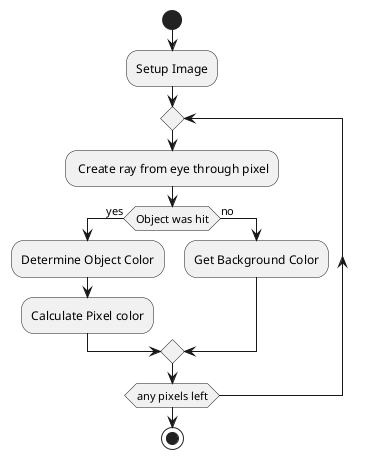 @startuml Raytracing

start

:Setup Image;

repeat

: Create ray from eye through pixel;

if (Object was hit) then (yes)
    :Determine Object Color;
    :Calculate Pixel color;
else (no)
    :Get Background Color;
endif

repeat while (any pixels left)

stop

@enduml